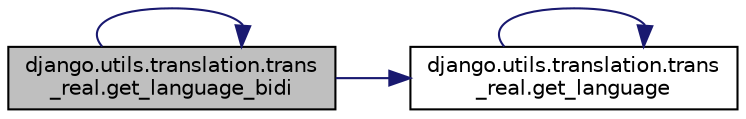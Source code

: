 digraph "django.utils.translation.trans_real.get_language_bidi"
{
 // LATEX_PDF_SIZE
  edge [fontname="Helvetica",fontsize="10",labelfontname="Helvetica",labelfontsize="10"];
  node [fontname="Helvetica",fontsize="10",shape=record];
  rankdir="LR";
  Node1 [label="django.utils.translation.trans\l_real.get_language_bidi",height=0.2,width=0.4,color="black", fillcolor="grey75", style="filled", fontcolor="black",tooltip=" "];
  Node1 -> Node2 [color="midnightblue",fontsize="10",style="solid",fontname="Helvetica"];
  Node2 [label="django.utils.translation.trans\l_real.get_language",height=0.2,width=0.4,color="black", fillcolor="white", style="filled",URL="$d9/d28/namespacedjango_1_1utils_1_1translation_1_1trans__real.html#a5da6c6dcaab58bece3739c71b5789ad4",tooltip=" "];
  Node2 -> Node2 [color="midnightblue",fontsize="10",style="solid",fontname="Helvetica"];
  Node1 -> Node1 [color="midnightblue",fontsize="10",style="solid",fontname="Helvetica"];
}

